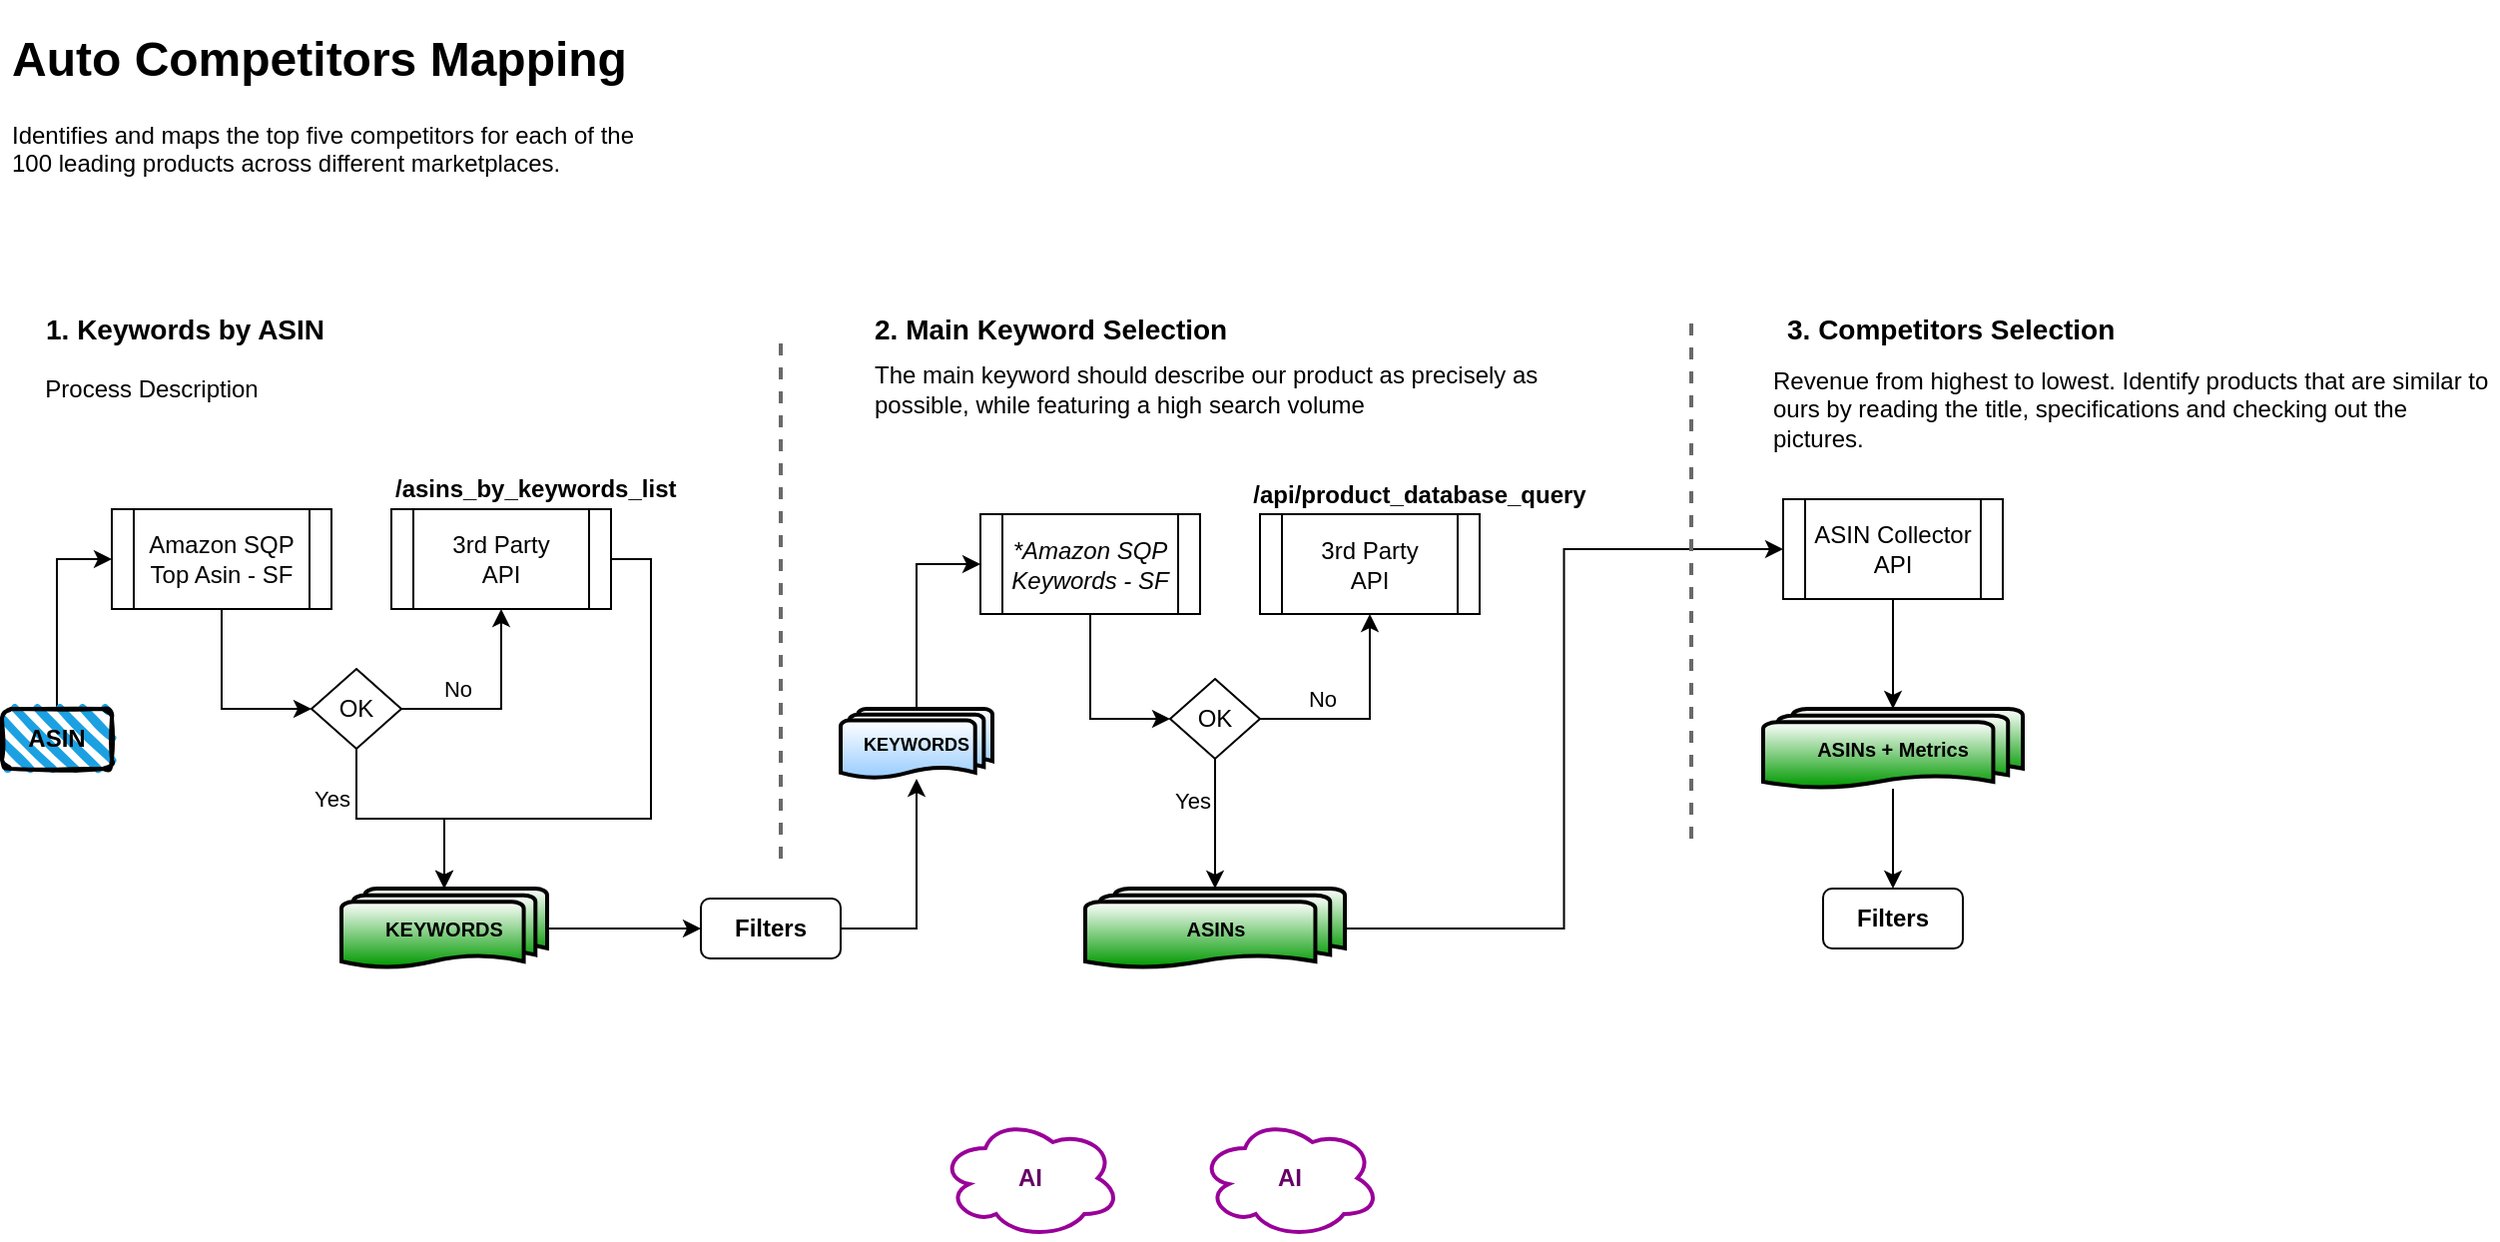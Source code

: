 <mxfile version="21.8.2" type="github">
  <diagram id="C5RBs43oDa-KdzZeNtuy" name="Page-1">
    <mxGraphModel dx="1942" dy="862" grid="1" gridSize="10" guides="1" tooltips="1" connect="1" arrows="1" fold="1" page="1" pageScale="1" pageWidth="827" pageHeight="1169" math="0" shadow="0">
      <root>
        <mxCell id="WIyWlLk6GJQsqaUBKTNV-0" />
        <mxCell id="WIyWlLk6GJQsqaUBKTNV-1" parent="WIyWlLk6GJQsqaUBKTNV-0" />
        <mxCell id="stVHDZEVp9g0nivzBu3Q-0" value="&lt;h1&gt;Auto Competitors Mapping&lt;/h1&gt;Identifies and maps the top five competitors for each of the 100 leading products across different marketplaces.&lt;p&gt;.&lt;/p&gt;" style="text;html=1;strokeColor=none;fillColor=none;spacing=5;spacingTop=-20;whiteSpace=wrap;overflow=hidden;rounded=0;" parent="WIyWlLk6GJQsqaUBKTNV-1" vertex="1">
          <mxGeometry x="-20" y="50" width="320" height="90" as="geometry" />
        </mxCell>
        <mxCell id="stVHDZEVp9g0nivzBu3Q-1" value="" style="endArrow=none;html=1;rounded=0;strokeWidth=2;dashed=1;strokeColor=#696969;shadow=0;" parent="WIyWlLk6GJQsqaUBKTNV-1" edge="1">
          <mxGeometry width="50" height="50" relative="1" as="geometry">
            <mxPoint x="370" y="470" as="sourcePoint" />
            <mxPoint x="370" y="210" as="targetPoint" />
          </mxGeometry>
        </mxCell>
        <mxCell id="stVHDZEVp9g0nivzBu3Q-4" value="1. Keywords by ASIN" style="text;html=1;strokeColor=none;fillColor=none;align=left;verticalAlign=middle;whiteSpace=wrap;rounded=0;fontSize=14;fontStyle=1" parent="WIyWlLk6GJQsqaUBKTNV-1" vertex="1">
          <mxGeometry y="190" width="170" height="30" as="geometry" />
        </mxCell>
        <mxCell id="stVHDZEVp9g0nivzBu3Q-9" style="edgeStyle=orthogonalEdgeStyle;rounded=0;orthogonalLoop=1;jettySize=auto;html=1;entryX=0;entryY=0.5;entryDx=0;entryDy=0;" parent="WIyWlLk6GJQsqaUBKTNV-1" source="stVHDZEVp9g0nivzBu3Q-5" target="stVHDZEVp9g0nivzBu3Q-7" edge="1">
          <mxGeometry relative="1" as="geometry" />
        </mxCell>
        <mxCell id="stVHDZEVp9g0nivzBu3Q-5" value="&lt;b&gt;ASIN&lt;/b&gt;" style="rounded=1;whiteSpace=wrap;html=1;strokeWidth=2;fillWeight=4;hachureGap=8;hachureAngle=45;fillColor=#1ba1e2;sketch=1;" parent="WIyWlLk6GJQsqaUBKTNV-1" vertex="1">
          <mxGeometry x="-20" y="395" width="55" height="30" as="geometry" />
        </mxCell>
        <mxCell id="stVHDZEVp9g0nivzBu3Q-11" style="edgeStyle=orthogonalEdgeStyle;rounded=0;orthogonalLoop=1;jettySize=auto;html=1;exitX=0.5;exitY=1;exitDx=0;exitDy=0;entryX=0;entryY=0.5;entryDx=0;entryDy=0;" parent="WIyWlLk6GJQsqaUBKTNV-1" source="stVHDZEVp9g0nivzBu3Q-7" target="stVHDZEVp9g0nivzBu3Q-10" edge="1">
          <mxGeometry relative="1" as="geometry" />
        </mxCell>
        <mxCell id="stVHDZEVp9g0nivzBu3Q-7" value="Amazon SQP&lt;br&gt;Top Asin - SF" style="shape=process;whiteSpace=wrap;html=1;backgroundOutline=1;" parent="WIyWlLk6GJQsqaUBKTNV-1" vertex="1">
          <mxGeometry x="35" y="295" width="110" height="50" as="geometry" />
        </mxCell>
        <mxCell id="stVHDZEVp9g0nivzBu3Q-8" value="3rd Party&lt;br&gt;API" style="shape=process;whiteSpace=wrap;html=1;backgroundOutline=1;" parent="WIyWlLk6GJQsqaUBKTNV-1" vertex="1">
          <mxGeometry x="175" y="295" width="110" height="50" as="geometry" />
        </mxCell>
        <mxCell id="stVHDZEVp9g0nivzBu3Q-12" style="edgeStyle=orthogonalEdgeStyle;rounded=0;orthogonalLoop=1;jettySize=auto;html=1;entryX=0.5;entryY=1;entryDx=0;entryDy=0;exitX=1;exitY=0.5;exitDx=0;exitDy=0;" parent="WIyWlLk6GJQsqaUBKTNV-1" source="stVHDZEVp9g0nivzBu3Q-10" target="stVHDZEVp9g0nivzBu3Q-8" edge="1">
          <mxGeometry relative="1" as="geometry" />
        </mxCell>
        <mxCell id="stVHDZEVp9g0nivzBu3Q-13" value="No" style="edgeLabel;html=1;align=center;verticalAlign=middle;resizable=0;points=[];" parent="stVHDZEVp9g0nivzBu3Q-12" vertex="1" connectable="0">
          <mxGeometry x="-0.219" y="4" relative="1" as="geometry">
            <mxPoint x="-11" y="-6" as="offset" />
          </mxGeometry>
        </mxCell>
        <mxCell id="stVHDZEVp9g0nivzBu3Q-10" value="OK" style="rhombus;whiteSpace=wrap;html=1;" parent="WIyWlLk6GJQsqaUBKTNV-1" vertex="1">
          <mxGeometry x="135" y="375" width="45" height="40" as="geometry" />
        </mxCell>
        <mxCell id="stVHDZEVp9g0nivzBu3Q-15" value="2. Main Keyword Selection" style="text;html=1;strokeColor=none;fillColor=none;align=left;verticalAlign=middle;whiteSpace=wrap;rounded=0;fontSize=14;fontStyle=1" parent="WIyWlLk6GJQsqaUBKTNV-1" vertex="1">
          <mxGeometry x="415" y="190" width="215" height="30" as="geometry" />
        </mxCell>
        <mxCell id="stVHDZEVp9g0nivzBu3Q-16" value="3. Competitors Selection" style="text;html=1;strokeColor=none;fillColor=none;align=left;verticalAlign=middle;whiteSpace=wrap;rounded=0;fontSize=14;fontStyle=1" parent="WIyWlLk6GJQsqaUBKTNV-1" vertex="1">
          <mxGeometry x="872" y="190" width="170" height="30" as="geometry" />
        </mxCell>
        <mxCell id="-QlwTN2asBw5_g4uzWNm-14" style="edgeStyle=orthogonalEdgeStyle;rounded=0;orthogonalLoop=1;jettySize=auto;html=1;exitX=1;exitY=0.5;exitDx=0;exitDy=0;exitPerimeter=0;entryX=0;entryY=0.5;entryDx=0;entryDy=0;" parent="WIyWlLk6GJQsqaUBKTNV-1" source="stVHDZEVp9g0nivzBu3Q-17" target="-QlwTN2asBw5_g4uzWNm-6" edge="1">
          <mxGeometry relative="1" as="geometry" />
        </mxCell>
        <mxCell id="stVHDZEVp9g0nivzBu3Q-17" value="&lt;b style=&quot;font-size: 10px;&quot;&gt;KEYWORDS&lt;/b&gt;" style="strokeWidth=2;html=1;shape=mxgraph.flowchart.multi-document;whiteSpace=wrap;gradientColor=#009900;fontSize=10;" parent="WIyWlLk6GJQsqaUBKTNV-1" vertex="1">
          <mxGeometry x="150" y="485" width="103" height="40" as="geometry" />
        </mxCell>
        <mxCell id="stVHDZEVp9g0nivzBu3Q-18" style="edgeStyle=orthogonalEdgeStyle;rounded=0;orthogonalLoop=1;jettySize=auto;html=1;entryX=0.5;entryY=0;entryDx=0;entryDy=0;entryPerimeter=0;" parent="WIyWlLk6GJQsqaUBKTNV-1" source="stVHDZEVp9g0nivzBu3Q-10" target="stVHDZEVp9g0nivzBu3Q-17" edge="1">
          <mxGeometry relative="1" as="geometry" />
        </mxCell>
        <mxCell id="stVHDZEVp9g0nivzBu3Q-19" value="Yes" style="edgeLabel;html=1;align=center;verticalAlign=middle;resizable=0;points=[];" parent="stVHDZEVp9g0nivzBu3Q-18" vertex="1" connectable="0">
          <mxGeometry x="-0.367" y="-3" relative="1" as="geometry">
            <mxPoint x="-14" y="-13" as="offset" />
          </mxGeometry>
        </mxCell>
        <mxCell id="-QlwTN2asBw5_g4uzWNm-0" value="/asins_by_keywords_list" style="text;html=1;strokeColor=none;fillColor=none;align=left;verticalAlign=middle;whiteSpace=wrap;rounded=0;fontStyle=1" parent="WIyWlLk6GJQsqaUBKTNV-1" vertex="1">
          <mxGeometry x="175" y="280" width="170" height="10" as="geometry" />
        </mxCell>
        <mxCell id="-QlwTN2asBw5_g4uzWNm-1" value="Process Description" style="text;html=1;strokeColor=none;fillColor=none;align=center;verticalAlign=middle;whiteSpace=wrap;rounded=0;" parent="WIyWlLk6GJQsqaUBKTNV-1" vertex="1">
          <mxGeometry x="-10" y="220" width="130" height="30" as="geometry" />
        </mxCell>
        <mxCell id="-QlwTN2asBw5_g4uzWNm-2" value="The main keyword should describe our product as precisely as possible, while featuring a high search volume" style="text;html=1;strokeColor=none;fillColor=none;align=left;verticalAlign=middle;whiteSpace=wrap;rounded=0;" parent="WIyWlLk6GJQsqaUBKTNV-1" vertex="1">
          <mxGeometry x="415" y="220" width="345" height="30" as="geometry" />
        </mxCell>
        <mxCell id="-QlwTN2asBw5_g4uzWNm-3" value="Revenue from highest to lowest. Identify products that are similar to ours by reading the title, specifications and checking out the pictures." style="text;html=1;strokeColor=none;fillColor=none;align=left;verticalAlign=middle;whiteSpace=wrap;rounded=0;" parent="WIyWlLk6GJQsqaUBKTNV-1" vertex="1">
          <mxGeometry x="865" y="220" width="365" height="50" as="geometry" />
        </mxCell>
        <mxCell id="-QlwTN2asBw5_g4uzWNm-4" value="/api/product_database_query" style="text;html=1;strokeColor=none;fillColor=none;align=center;verticalAlign=middle;whiteSpace=wrap;rounded=0;fontStyle=1" parent="WIyWlLk6GJQsqaUBKTNV-1" vertex="1">
          <mxGeometry x="610" y="272.5" width="160" height="30" as="geometry" />
        </mxCell>
        <mxCell id="-QlwTN2asBw5_g4uzWNm-5" value="3rd Party&lt;br style=&quot;border-color: var(--border-color);&quot;&gt;API" style="shape=process;whiteSpace=wrap;html=1;backgroundOutline=1;" parent="WIyWlLk6GJQsqaUBKTNV-1" vertex="1">
          <mxGeometry x="610" y="297.5" width="110" height="50" as="geometry" />
        </mxCell>
        <mxCell id="-QlwTN2asBw5_g4uzWNm-11" style="edgeStyle=orthogonalEdgeStyle;rounded=0;orthogonalLoop=1;jettySize=auto;html=1;exitX=1;exitY=0.5;exitDx=0;exitDy=0;" parent="WIyWlLk6GJQsqaUBKTNV-1" source="-QlwTN2asBw5_g4uzWNm-6" target="-QlwTN2asBw5_g4uzWNm-10" edge="1">
          <mxGeometry relative="1" as="geometry" />
        </mxCell>
        <mxCell id="-QlwTN2asBw5_g4uzWNm-6" value="Filters" style="rounded=1;whiteSpace=wrap;html=1;fontStyle=1;" parent="WIyWlLk6GJQsqaUBKTNV-1" vertex="1">
          <mxGeometry x="330" y="490" width="70" height="30" as="geometry" />
        </mxCell>
        <mxCell id="-QlwTN2asBw5_g4uzWNm-16" value="" style="edgeStyle=orthogonalEdgeStyle;rounded=0;orthogonalLoop=1;jettySize=auto;html=1;entryX=0;entryY=0.5;entryDx=0;entryDy=0;exitX=0.5;exitY=0;exitDx=0;exitDy=0;exitPerimeter=0;" parent="WIyWlLk6GJQsqaUBKTNV-1" source="-QlwTN2asBw5_g4uzWNm-10" target="v9-jwy_baAWpza8GN5LS-1" edge="1">
          <mxGeometry relative="1" as="geometry" />
        </mxCell>
        <mxCell id="-QlwTN2asBw5_g4uzWNm-10" value="&lt;b style=&quot;font-size: 9px;&quot;&gt;KEYWORDS&lt;/b&gt;" style="strokeWidth=2;html=1;shape=mxgraph.flowchart.multi-document;whiteSpace=wrap;gradientColor=#99CCFF;fontSize=9;align=center;" parent="WIyWlLk6GJQsqaUBKTNV-1" vertex="1">
          <mxGeometry x="400" y="395" width="76" height="35" as="geometry" />
        </mxCell>
        <mxCell id="v9-jwy_baAWpza8GN5LS-12" style="edgeStyle=orthogonalEdgeStyle;rounded=0;orthogonalLoop=1;jettySize=auto;html=1;exitX=1;exitY=0.5;exitDx=0;exitDy=0;exitPerimeter=0;entryX=0;entryY=0.5;entryDx=0;entryDy=0;" edge="1" parent="WIyWlLk6GJQsqaUBKTNV-1" source="-QlwTN2asBw5_g4uzWNm-17" target="v9-jwy_baAWpza8GN5LS-16">
          <mxGeometry relative="1" as="geometry">
            <mxPoint x="720" y="505" as="targetPoint" />
          </mxGeometry>
        </mxCell>
        <mxCell id="-QlwTN2asBw5_g4uzWNm-17" value="&lt;b style=&quot;font-size: 10px;&quot;&gt;ASINs&lt;/b&gt;" style="strokeWidth=2;html=1;shape=mxgraph.flowchart.multi-document;whiteSpace=wrap;gradientColor=#009900;fontSize=10;align=center;" parent="WIyWlLk6GJQsqaUBKTNV-1" vertex="1">
          <mxGeometry x="522.5" y="485" width="130" height="40" as="geometry" />
        </mxCell>
        <mxCell id="-QlwTN2asBw5_g4uzWNm-21" value="&lt;b&gt;AI&lt;/b&gt;" style="ellipse;shape=cloud;whiteSpace=wrap;html=1;strokeWidth=2;strokeColor=#990099;fontColor=#660066;" parent="WIyWlLk6GJQsqaUBKTNV-1" vertex="1">
          <mxGeometry x="450" y="600" width="90" height="60" as="geometry" />
        </mxCell>
        <mxCell id="v9-jwy_baAWpza8GN5LS-5" style="edgeStyle=orthogonalEdgeStyle;rounded=0;orthogonalLoop=1;jettySize=auto;html=1;entryX=0;entryY=0.5;entryDx=0;entryDy=0;" edge="1" parent="WIyWlLk6GJQsqaUBKTNV-1" source="v9-jwy_baAWpza8GN5LS-1" target="v9-jwy_baAWpza8GN5LS-2">
          <mxGeometry relative="1" as="geometry" />
        </mxCell>
        <mxCell id="v9-jwy_baAWpza8GN5LS-1" value="&lt;i&gt;*Amazon SQP&lt;br&gt;&lt;/i&gt;&lt;div style=&quot;&quot;&gt;&lt;span style=&quot;background-color: initial;&quot;&gt;&lt;i&gt;Keywords - SF&lt;/i&gt;&lt;/span&gt;&lt;/div&gt;" style="shape=process;whiteSpace=wrap;html=1;backgroundOutline=1;align=center;" vertex="1" parent="WIyWlLk6GJQsqaUBKTNV-1">
          <mxGeometry x="470" y="297.5" width="110" height="50" as="geometry" />
        </mxCell>
        <mxCell id="v9-jwy_baAWpza8GN5LS-2" value="OK" style="rhombus;whiteSpace=wrap;html=1;" vertex="1" parent="WIyWlLk6GJQsqaUBKTNV-1">
          <mxGeometry x="565" y="380" width="45" height="40" as="geometry" />
        </mxCell>
        <mxCell id="v9-jwy_baAWpza8GN5LS-3" style="edgeStyle=orthogonalEdgeStyle;rounded=0;orthogonalLoop=1;jettySize=auto;html=1;entryX=0.5;entryY=1;entryDx=0;entryDy=0;exitX=1;exitY=0.5;exitDx=0;exitDy=0;" edge="1" parent="WIyWlLk6GJQsqaUBKTNV-1" source="v9-jwy_baAWpza8GN5LS-2" target="-QlwTN2asBw5_g4uzWNm-5">
          <mxGeometry relative="1" as="geometry">
            <mxPoint x="620" y="470" as="sourcePoint" />
            <mxPoint x="670" y="420" as="targetPoint" />
          </mxGeometry>
        </mxCell>
        <mxCell id="v9-jwy_baAWpza8GN5LS-4" value="No" style="edgeLabel;html=1;align=center;verticalAlign=middle;resizable=0;points=[];" vertex="1" connectable="0" parent="v9-jwy_baAWpza8GN5LS-3">
          <mxGeometry x="-0.219" y="4" relative="1" as="geometry">
            <mxPoint x="-11" y="-6" as="offset" />
          </mxGeometry>
        </mxCell>
        <mxCell id="v9-jwy_baAWpza8GN5LS-6" style="edgeStyle=orthogonalEdgeStyle;rounded=0;orthogonalLoop=1;jettySize=auto;html=1;entryX=0.5;entryY=0;entryDx=0;entryDy=0;entryPerimeter=0;exitX=0.5;exitY=1;exitDx=0;exitDy=0;" edge="1" parent="WIyWlLk6GJQsqaUBKTNV-1" source="v9-jwy_baAWpza8GN5LS-2" target="-QlwTN2asBw5_g4uzWNm-17">
          <mxGeometry relative="1" as="geometry">
            <mxPoint x="593" y="525" as="sourcePoint" />
            <mxPoint x="644" y="600" as="targetPoint" />
          </mxGeometry>
        </mxCell>
        <mxCell id="v9-jwy_baAWpza8GN5LS-7" value="Yes" style="edgeLabel;html=1;align=center;verticalAlign=middle;resizable=0;points=[];" vertex="1" connectable="0" parent="v9-jwy_baAWpza8GN5LS-6">
          <mxGeometry x="-0.367" y="-3" relative="1" as="geometry">
            <mxPoint x="-9" as="offset" />
          </mxGeometry>
        </mxCell>
        <mxCell id="v9-jwy_baAWpza8GN5LS-10" value="" style="endArrow=none;html=1;rounded=0;strokeWidth=2;dashed=1;strokeColor=#696969;shadow=0;" edge="1" parent="WIyWlLk6GJQsqaUBKTNV-1">
          <mxGeometry width="50" height="50" relative="1" as="geometry">
            <mxPoint x="826" y="460" as="sourcePoint" />
            <mxPoint x="826" y="200" as="targetPoint" />
          </mxGeometry>
        </mxCell>
        <mxCell id="v9-jwy_baAWpza8GN5LS-16" value="ASIN Collector&lt;br&gt;API" style="shape=process;whiteSpace=wrap;html=1;backgroundOutline=1;" vertex="1" parent="WIyWlLk6GJQsqaUBKTNV-1">
          <mxGeometry x="872" y="290" width="110" height="50" as="geometry" />
        </mxCell>
        <mxCell id="v9-jwy_baAWpza8GN5LS-18" value="&lt;b&gt;AI&lt;/b&gt;" style="ellipse;shape=cloud;whiteSpace=wrap;html=1;strokeWidth=2;strokeColor=#990099;fontColor=#660066;" vertex="1" parent="WIyWlLk6GJQsqaUBKTNV-1">
          <mxGeometry x="580" y="600" width="90" height="60" as="geometry" />
        </mxCell>
        <mxCell id="v9-jwy_baAWpza8GN5LS-19" style="edgeStyle=orthogonalEdgeStyle;rounded=0;orthogonalLoop=1;jettySize=auto;html=1;exitX=1;exitY=0.5;exitDx=0;exitDy=0;entryX=0.5;entryY=0;entryDx=0;entryDy=0;entryPerimeter=0;" edge="1" parent="WIyWlLk6GJQsqaUBKTNV-1" source="stVHDZEVp9g0nivzBu3Q-8" target="stVHDZEVp9g0nivzBu3Q-17">
          <mxGeometry relative="1" as="geometry">
            <Array as="points">
              <mxPoint x="305" y="320" />
              <mxPoint x="305" y="450" />
              <mxPoint x="202" y="450" />
            </Array>
          </mxGeometry>
        </mxCell>
        <mxCell id="v9-jwy_baAWpza8GN5LS-24" style="edgeStyle=orthogonalEdgeStyle;rounded=0;orthogonalLoop=1;jettySize=auto;html=1;" edge="1" parent="WIyWlLk6GJQsqaUBKTNV-1" source="v9-jwy_baAWpza8GN5LS-21" target="v9-jwy_baAWpza8GN5LS-23">
          <mxGeometry relative="1" as="geometry" />
        </mxCell>
        <mxCell id="v9-jwy_baAWpza8GN5LS-21" value="&lt;b style=&quot;font-size: 10px;&quot;&gt;ASINs + Metrics&lt;/b&gt;" style="strokeWidth=2;html=1;shape=mxgraph.flowchart.multi-document;whiteSpace=wrap;gradientColor=#009900;fontSize=10;align=center;" vertex="1" parent="WIyWlLk6GJQsqaUBKTNV-1">
          <mxGeometry x="862" y="395" width="130" height="40" as="geometry" />
        </mxCell>
        <mxCell id="v9-jwy_baAWpza8GN5LS-22" style="edgeStyle=orthogonalEdgeStyle;rounded=0;orthogonalLoop=1;jettySize=auto;html=1;entryX=0.5;entryY=0;entryDx=0;entryDy=0;entryPerimeter=0;" edge="1" parent="WIyWlLk6GJQsqaUBKTNV-1" source="v9-jwy_baAWpza8GN5LS-16" target="v9-jwy_baAWpza8GN5LS-21">
          <mxGeometry relative="1" as="geometry" />
        </mxCell>
        <mxCell id="v9-jwy_baAWpza8GN5LS-23" value="Filters" style="rounded=1;whiteSpace=wrap;html=1;fontStyle=1;" vertex="1" parent="WIyWlLk6GJQsqaUBKTNV-1">
          <mxGeometry x="892" y="485" width="70" height="30" as="geometry" />
        </mxCell>
      </root>
    </mxGraphModel>
  </diagram>
</mxfile>
